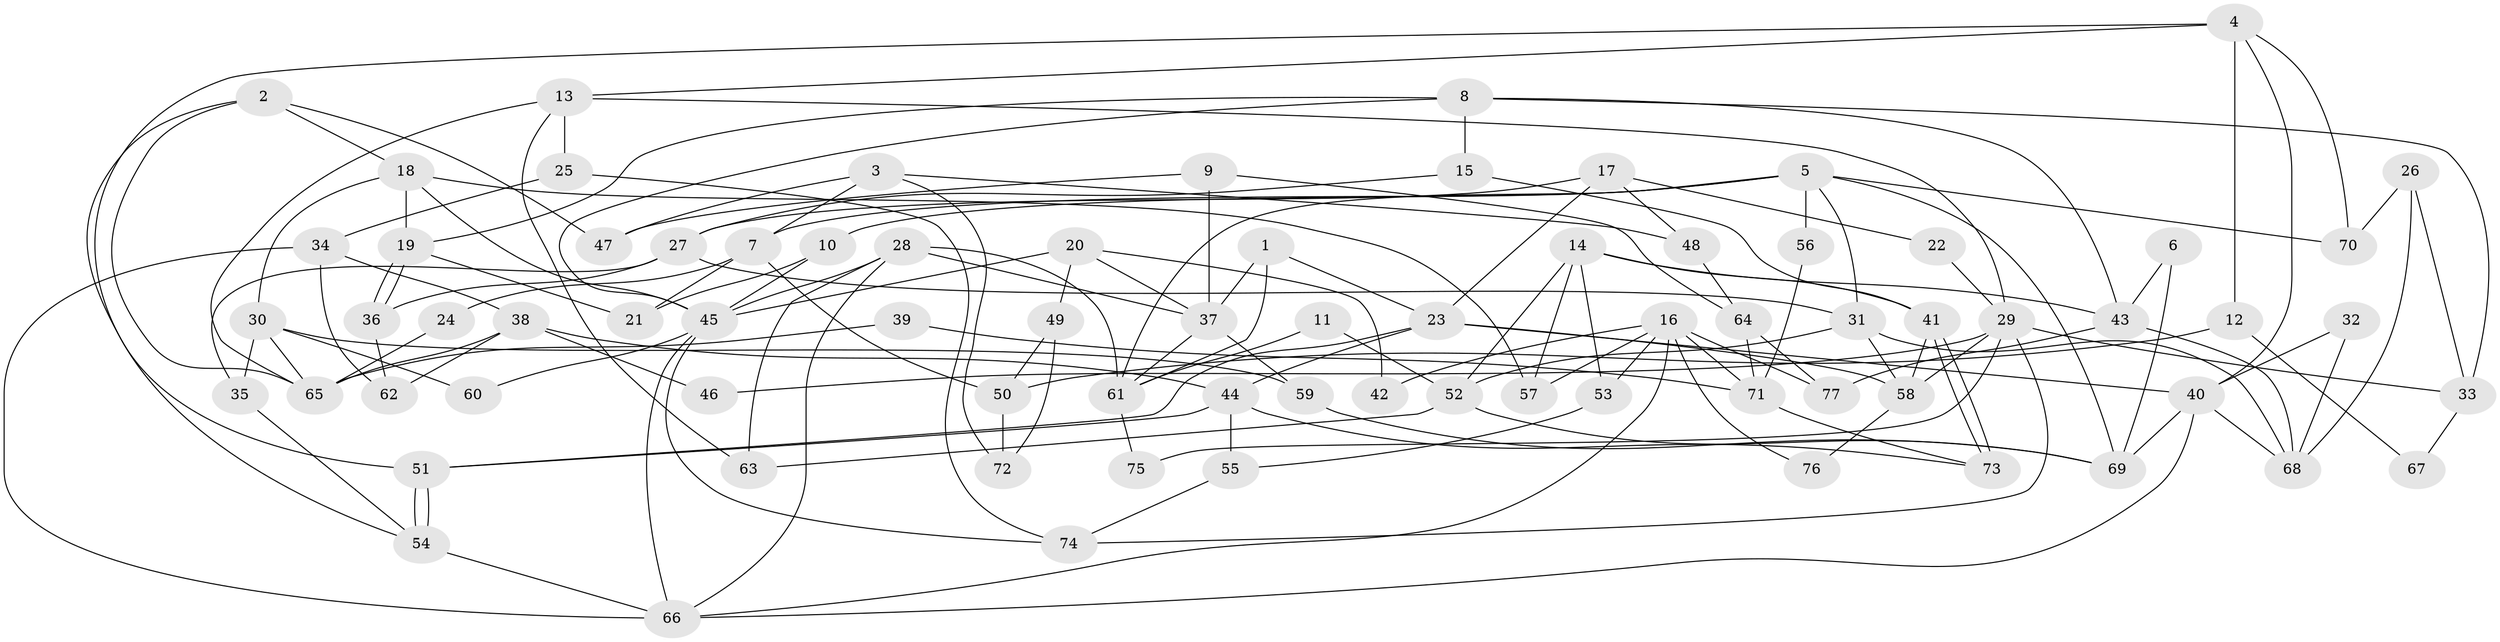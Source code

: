// coarse degree distribution, {2: 0.15789473684210525, 4: 0.18421052631578946, 5: 0.21052631578947367, 8: 0.15789473684210525, 3: 0.18421052631578946, 6: 0.02631578947368421, 7: 0.05263157894736842, 9: 0.02631578947368421}
// Generated by graph-tools (version 1.1) at 2025/55/03/04/25 21:55:12]
// undirected, 77 vertices, 154 edges
graph export_dot {
graph [start="1"]
  node [color=gray90,style=filled];
  1;
  2;
  3;
  4;
  5;
  6;
  7;
  8;
  9;
  10;
  11;
  12;
  13;
  14;
  15;
  16;
  17;
  18;
  19;
  20;
  21;
  22;
  23;
  24;
  25;
  26;
  27;
  28;
  29;
  30;
  31;
  32;
  33;
  34;
  35;
  36;
  37;
  38;
  39;
  40;
  41;
  42;
  43;
  44;
  45;
  46;
  47;
  48;
  49;
  50;
  51;
  52;
  53;
  54;
  55;
  56;
  57;
  58;
  59;
  60;
  61;
  62;
  63;
  64;
  65;
  66;
  67;
  68;
  69;
  70;
  71;
  72;
  73;
  74;
  75;
  76;
  77;
  1 -- 37;
  1 -- 61;
  1 -- 23;
  2 -- 54;
  2 -- 18;
  2 -- 47;
  2 -- 65;
  3 -- 7;
  3 -- 48;
  3 -- 47;
  3 -- 72;
  4 -- 40;
  4 -- 51;
  4 -- 12;
  4 -- 13;
  4 -- 70;
  5 -- 69;
  5 -- 70;
  5 -- 7;
  5 -- 10;
  5 -- 31;
  5 -- 56;
  5 -- 61;
  6 -- 43;
  6 -- 69;
  7 -- 21;
  7 -- 24;
  7 -- 50;
  8 -- 45;
  8 -- 43;
  8 -- 15;
  8 -- 19;
  8 -- 33;
  9 -- 47;
  9 -- 37;
  9 -- 64;
  10 -- 45;
  10 -- 21;
  11 -- 52;
  11 -- 61;
  12 -- 50;
  12 -- 67;
  13 -- 65;
  13 -- 25;
  13 -- 29;
  13 -- 63;
  14 -- 57;
  14 -- 41;
  14 -- 43;
  14 -- 52;
  14 -- 53;
  15 -- 27;
  15 -- 41;
  16 -- 66;
  16 -- 71;
  16 -- 42;
  16 -- 53;
  16 -- 57;
  16 -- 76;
  16 -- 77;
  17 -- 23;
  17 -- 27;
  17 -- 22;
  17 -- 48;
  18 -- 30;
  18 -- 19;
  18 -- 45;
  18 -- 57;
  19 -- 36;
  19 -- 36;
  19 -- 21;
  20 -- 37;
  20 -- 45;
  20 -- 42;
  20 -- 49;
  22 -- 29;
  23 -- 58;
  23 -- 40;
  23 -- 44;
  23 -- 51;
  24 -- 65;
  25 -- 34;
  25 -- 74;
  26 -- 68;
  26 -- 33;
  26 -- 70;
  27 -- 36;
  27 -- 31;
  27 -- 35;
  28 -- 63;
  28 -- 45;
  28 -- 37;
  28 -- 61;
  28 -- 66;
  29 -- 74;
  29 -- 33;
  29 -- 46;
  29 -- 58;
  29 -- 75;
  30 -- 59;
  30 -- 35;
  30 -- 60;
  30 -- 65;
  31 -- 58;
  31 -- 52;
  31 -- 68;
  32 -- 68;
  32 -- 40;
  33 -- 67;
  34 -- 66;
  34 -- 38;
  34 -- 62;
  35 -- 54;
  36 -- 62;
  37 -- 61;
  37 -- 59;
  38 -- 65;
  38 -- 44;
  38 -- 46;
  38 -- 62;
  39 -- 71;
  39 -- 65;
  40 -- 66;
  40 -- 68;
  40 -- 69;
  41 -- 73;
  41 -- 73;
  41 -- 58;
  43 -- 68;
  43 -- 77;
  44 -- 51;
  44 -- 55;
  44 -- 73;
  45 -- 74;
  45 -- 60;
  45 -- 66;
  48 -- 64;
  49 -- 50;
  49 -- 72;
  50 -- 72;
  51 -- 54;
  51 -- 54;
  52 -- 63;
  52 -- 69;
  53 -- 55;
  54 -- 66;
  55 -- 74;
  56 -- 71;
  58 -- 76;
  59 -- 69;
  61 -- 75;
  64 -- 77;
  64 -- 71;
  71 -- 73;
}
